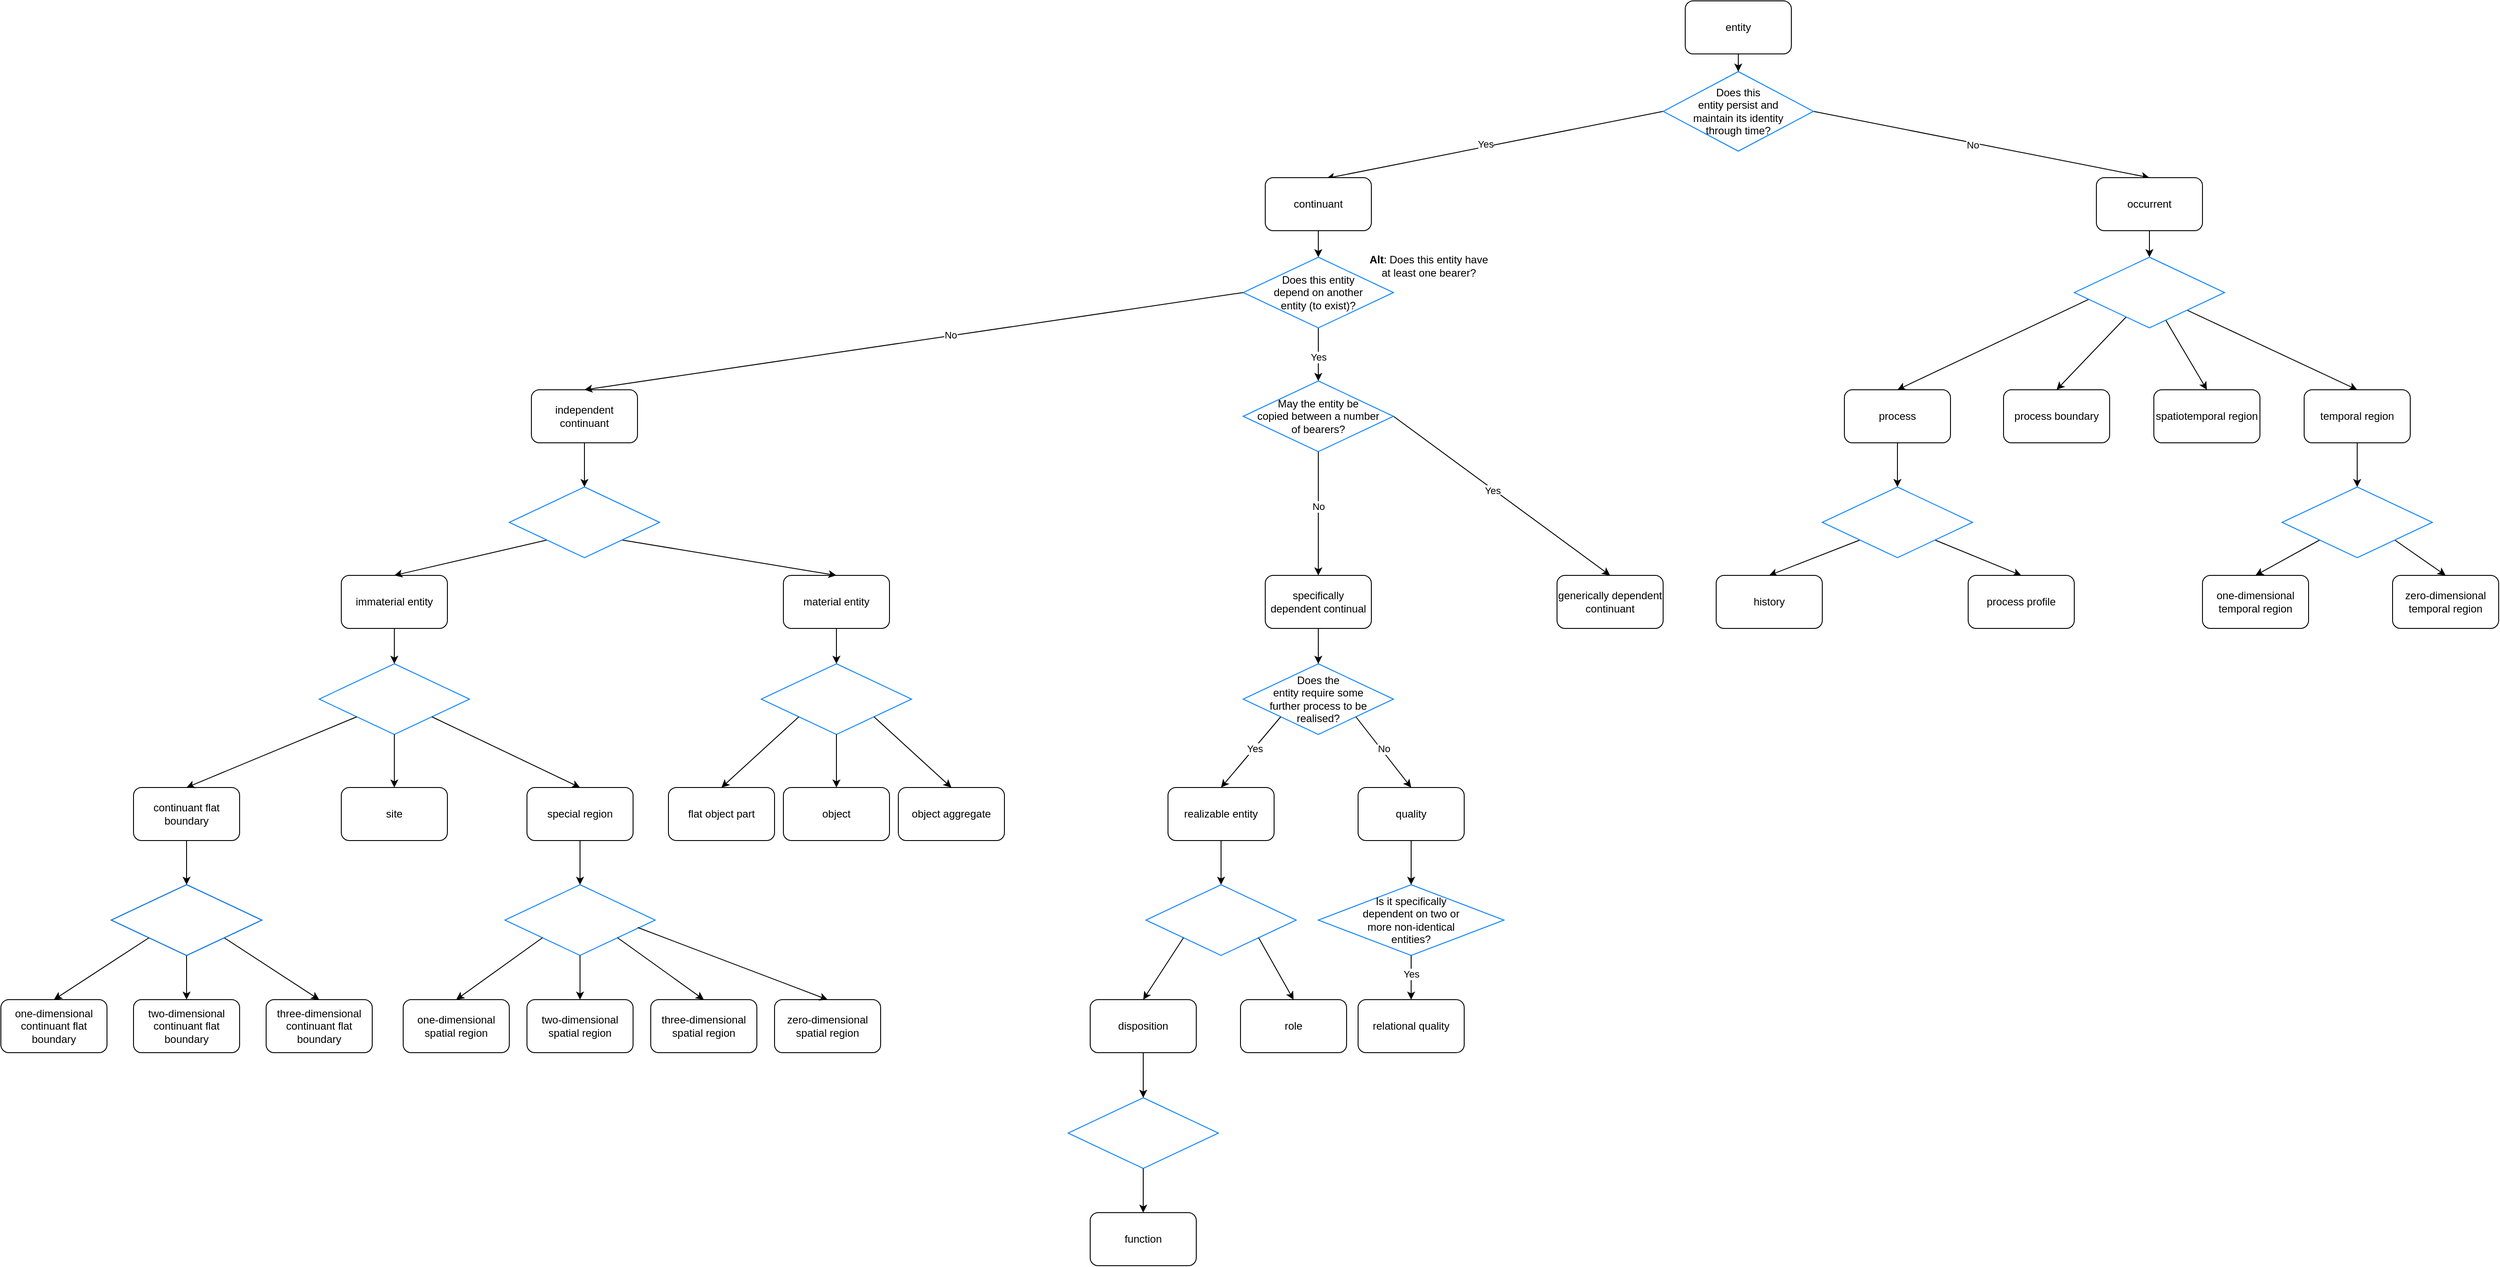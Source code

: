 <mxfile version="14.6.3" type="device"><diagram id="ZpSXVwY4Fpyx30kcCnn2" name="Page-1"><mxGraphModel dx="3151" dy="288" grid="1" gridSize="10" guides="1" tooltips="1" connect="1" arrows="1" fold="1" page="1" pageScale="1" pageWidth="850" pageHeight="1100" math="0" shadow="0"><root><mxCell id="0"/><mxCell id="1" parent="0"/><mxCell id="7tf9QUAhqpp5ZMHyf5yW-3" style="edgeStyle=orthogonalEdgeStyle;rounded=0;orthogonalLoop=1;jettySize=auto;html=1;exitX=0.5;exitY=1;exitDx=0;exitDy=0;" parent="1" source="7tf9QUAhqpp5ZMHyf5yW-1" target="7tf9QUAhqpp5ZMHyf5yW-2" edge="1"><mxGeometry relative="1" as="geometry"/></mxCell><mxCell id="7tf9QUAhqpp5ZMHyf5yW-1" value="entity" style="rounded=1;whiteSpace=wrap;html=1;" parent="1" vertex="1"><mxGeometry x="770" y="20" width="120" height="60" as="geometry"/></mxCell><mxCell id="7tf9QUAhqpp5ZMHyf5yW-6" style="rounded=0;orthogonalLoop=1;jettySize=auto;html=1;exitX=0;exitY=0.5;exitDx=0;exitDy=0;entryX=0.578;entryY=0.013;entryDx=0;entryDy=0;entryPerimeter=0;" parent="1" source="7tf9QUAhqpp5ZMHyf5yW-2" target="7tf9QUAhqpp5ZMHyf5yW-4" edge="1"><mxGeometry relative="1" as="geometry"/></mxCell><mxCell id="hiO9VmSxXJZ0S8sMKiFD-1" value="Yes" style="edgeLabel;html=1;align=center;verticalAlign=middle;resizable=0;points=[];" vertex="1" connectable="0" parent="7tf9QUAhqpp5ZMHyf5yW-6"><mxGeometry x="0.053" y="-3" relative="1" as="geometry"><mxPoint as="offset"/></mxGeometry></mxCell><mxCell id="7tf9QUAhqpp5ZMHyf5yW-7" style="rounded=0;orthogonalLoop=1;jettySize=auto;html=1;exitX=1;exitY=0.5;exitDx=0;exitDy=0;entryX=0.5;entryY=0;entryDx=0;entryDy=0;" parent="1" source="7tf9QUAhqpp5ZMHyf5yW-2" target="7tf9QUAhqpp5ZMHyf5yW-5" edge="1"><mxGeometry relative="1" as="geometry"/></mxCell><mxCell id="hiO9VmSxXJZ0S8sMKiFD-2" value="No" style="edgeLabel;html=1;align=center;verticalAlign=middle;resizable=0;points=[];" vertex="1" connectable="0" parent="7tf9QUAhqpp5ZMHyf5yW-7"><mxGeometry x="-0.11" relative="1" as="geometry"><mxPoint x="11" y="4" as="offset"/></mxGeometry></mxCell><mxCell id="7tf9QUAhqpp5ZMHyf5yW-2" value="&lt;font&gt;&lt;font style=&quot;font-size: 12px&quot;&gt;Does this &lt;br&gt;entity persist and &lt;br&gt;maintain its identity &lt;br&gt;through time?&lt;/font&gt;&lt;br&gt;&lt;/font&gt;" style="rhombus;whiteSpace=wrap;html=1;strokeColor=#007FFF;" parent="1" vertex="1"><mxGeometry x="745" y="100" width="170" height="90" as="geometry"/></mxCell><mxCell id="7tf9QUAhqpp5ZMHyf5yW-10" style="edgeStyle=none;rounded=0;orthogonalLoop=1;jettySize=auto;html=1;exitX=0.5;exitY=1;exitDx=0;exitDy=0;entryX=0.5;entryY=0;entryDx=0;entryDy=0;" parent="1" source="7tf9QUAhqpp5ZMHyf5yW-4" target="7tf9QUAhqpp5ZMHyf5yW-9" edge="1"><mxGeometry relative="1" as="geometry"/></mxCell><mxCell id="7tf9QUAhqpp5ZMHyf5yW-4" value="continuant" style="rounded=1;whiteSpace=wrap;html=1;" parent="1" vertex="1"><mxGeometry x="295" y="220" width="120" height="60" as="geometry"/></mxCell><mxCell id="7tf9QUAhqpp5ZMHyf5yW-12" style="edgeStyle=none;rounded=0;orthogonalLoop=1;jettySize=auto;html=1;exitX=0.5;exitY=1;exitDx=0;exitDy=0;" parent="1" source="7tf9QUAhqpp5ZMHyf5yW-5" target="7tf9QUAhqpp5ZMHyf5yW-11" edge="1"><mxGeometry relative="1" as="geometry"/></mxCell><mxCell id="7tf9QUAhqpp5ZMHyf5yW-5" value="occurrent" style="rounded=1;whiteSpace=wrap;html=1;" parent="1" vertex="1"><mxGeometry x="1235" y="220" width="120" height="60" as="geometry"/></mxCell><mxCell id="7tf9QUAhqpp5ZMHyf5yW-8" value="generically dependent continuant" style="rounded=1;whiteSpace=wrap;html=1;" parent="1" vertex="1"><mxGeometry x="625" y="670" width="120" height="60" as="geometry"/></mxCell><mxCell id="7tf9QUAhqpp5ZMHyf5yW-15" style="edgeStyle=none;rounded=0;orthogonalLoop=1;jettySize=auto;html=1;exitX=1;exitY=0.5;exitDx=0;exitDy=0;entryX=0.5;entryY=0;entryDx=0;entryDy=0;" parent="1" source="hiO9VmSxXJZ0S8sMKiFD-8" target="7tf9QUAhqpp5ZMHyf5yW-8" edge="1"><mxGeometry relative="1" as="geometry"/></mxCell><mxCell id="hiO9VmSxXJZ0S8sMKiFD-12" value="Yes" style="edgeLabel;html=1;align=center;verticalAlign=middle;resizable=0;points=[];" vertex="1" connectable="0" parent="7tf9QUAhqpp5ZMHyf5yW-15"><mxGeometry x="-0.08" y="-1" relative="1" as="geometry"><mxPoint as="offset"/></mxGeometry></mxCell><mxCell id="7tf9QUAhqpp5ZMHyf5yW-17" style="edgeStyle=none;rounded=0;orthogonalLoop=1;jettySize=auto;html=1;exitX=0.5;exitY=1;exitDx=0;exitDy=0;" parent="1" source="7tf9QUAhqpp5ZMHyf5yW-9" target="hiO9VmSxXJZ0S8sMKiFD-8" edge="1"><mxGeometry relative="1" as="geometry"><mxPoint x="90" y="400" as="sourcePoint"/></mxGeometry></mxCell><mxCell id="hiO9VmSxXJZ0S8sMKiFD-11" value="Yes" style="edgeLabel;html=1;align=center;verticalAlign=middle;resizable=0;points=[];" vertex="1" connectable="0" parent="7tf9QUAhqpp5ZMHyf5yW-17"><mxGeometry x="-0.262" y="3" relative="1" as="geometry"><mxPoint x="-3" y="11" as="offset"/></mxGeometry></mxCell><mxCell id="7tf9QUAhqpp5ZMHyf5yW-9" value="Does this entity &lt;br&gt;depend on another &lt;br&gt;entity (to exist)?" style="rhombus;whiteSpace=wrap;html=1;strokeColor=#007FFF;" parent="1" vertex="1"><mxGeometry x="270" y="310" width="170" height="80" as="geometry"/></mxCell><mxCell id="7tf9QUAhqpp5ZMHyf5yW-90" style="edgeStyle=none;rounded=0;orthogonalLoop=1;jettySize=auto;html=1;entryX=0.5;entryY=0;entryDx=0;entryDy=0;exitX=0.102;exitY=0.59;exitDx=0;exitDy=0;exitPerimeter=0;" parent="1" source="7tf9QUAhqpp5ZMHyf5yW-11" target="7tf9QUAhqpp5ZMHyf5yW-86" edge="1"><mxGeometry relative="1" as="geometry"><mxPoint x="1226" y="370" as="sourcePoint"/></mxGeometry></mxCell><mxCell id="7tf9QUAhqpp5ZMHyf5yW-91" style="edgeStyle=none;rounded=0;orthogonalLoop=1;jettySize=auto;html=1;entryX=0.5;entryY=0;entryDx=0;entryDy=0;" parent="1" source="7tf9QUAhqpp5ZMHyf5yW-11" target="7tf9QUAhqpp5ZMHyf5yW-87" edge="1"><mxGeometry relative="1" as="geometry"/></mxCell><mxCell id="7tf9QUAhqpp5ZMHyf5yW-92" style="edgeStyle=none;rounded=0;orthogonalLoop=1;jettySize=auto;html=1;entryX=0.5;entryY=0;entryDx=0;entryDy=0;" parent="1" source="7tf9QUAhqpp5ZMHyf5yW-11" target="7tf9QUAhqpp5ZMHyf5yW-88" edge="1"><mxGeometry relative="1" as="geometry"/></mxCell><mxCell id="7tf9QUAhqpp5ZMHyf5yW-93" style="edgeStyle=none;rounded=0;orthogonalLoop=1;jettySize=auto;html=1;entryX=0.5;entryY=0;entryDx=0;entryDy=0;" parent="1" source="7tf9QUAhqpp5ZMHyf5yW-11" target="7tf9QUAhqpp5ZMHyf5yW-89" edge="1"><mxGeometry relative="1" as="geometry"/></mxCell><mxCell id="7tf9QUAhqpp5ZMHyf5yW-11" value="" style="rhombus;whiteSpace=wrap;html=1;strokeColor=#007FFF;" parent="1" vertex="1"><mxGeometry x="1210" y="310" width="170" height="80" as="geometry"/></mxCell><mxCell id="7tf9QUAhqpp5ZMHyf5yW-95" style="edgeStyle=none;rounded=0;orthogonalLoop=1;jettySize=auto;html=1;exitX=0.5;exitY=1;exitDx=0;exitDy=0;entryX=0.5;entryY=0;entryDx=0;entryDy=0;" parent="1" source="7tf9QUAhqpp5ZMHyf5yW-86" target="7tf9QUAhqpp5ZMHyf5yW-94" edge="1"><mxGeometry relative="1" as="geometry"/></mxCell><mxCell id="7tf9QUAhqpp5ZMHyf5yW-86" value="process" style="rounded=1;whiteSpace=wrap;html=1;" parent="1" vertex="1"><mxGeometry x="950" y="460" width="120" height="60" as="geometry"/></mxCell><mxCell id="7tf9QUAhqpp5ZMHyf5yW-87" value="process boundary" style="rounded=1;whiteSpace=wrap;html=1;" parent="1" vertex="1"><mxGeometry x="1130" y="460" width="120" height="60" as="geometry"/></mxCell><mxCell id="7tf9QUAhqpp5ZMHyf5yW-88" value="spatiotemporal region" style="rounded=1;whiteSpace=wrap;html=1;" parent="1" vertex="1"><mxGeometry x="1300" y="460" width="120" height="60" as="geometry"/></mxCell><mxCell id="7tf9QUAhqpp5ZMHyf5yW-101" style="edgeStyle=none;rounded=0;orthogonalLoop=1;jettySize=auto;html=1;exitX=0.5;exitY=1;exitDx=0;exitDy=0;" parent="1" source="7tf9QUAhqpp5ZMHyf5yW-89" target="7tf9QUAhqpp5ZMHyf5yW-100" edge="1"><mxGeometry relative="1" as="geometry"/></mxCell><mxCell id="7tf9QUAhqpp5ZMHyf5yW-89" value="temporal region" style="rounded=1;whiteSpace=wrap;html=1;" parent="1" vertex="1"><mxGeometry x="1470" y="460" width="120" height="60" as="geometry"/></mxCell><mxCell id="7tf9QUAhqpp5ZMHyf5yW-98" style="edgeStyle=none;rounded=0;orthogonalLoop=1;jettySize=auto;html=1;exitX=0;exitY=1;exitDx=0;exitDy=0;entryX=0.5;entryY=0;entryDx=0;entryDy=0;" parent="1" source="7tf9QUAhqpp5ZMHyf5yW-94" target="7tf9QUAhqpp5ZMHyf5yW-96" edge="1"><mxGeometry relative="1" as="geometry"/></mxCell><mxCell id="7tf9QUAhqpp5ZMHyf5yW-99" style="edgeStyle=none;rounded=0;orthogonalLoop=1;jettySize=auto;html=1;exitX=1;exitY=1;exitDx=0;exitDy=0;entryX=0.5;entryY=0;entryDx=0;entryDy=0;" parent="1" source="7tf9QUAhqpp5ZMHyf5yW-94" target="7tf9QUAhqpp5ZMHyf5yW-97" edge="1"><mxGeometry relative="1" as="geometry"/></mxCell><mxCell id="7tf9QUAhqpp5ZMHyf5yW-94" value="" style="rhombus;whiteSpace=wrap;html=1;strokeColor=#007FFF;" parent="1" vertex="1"><mxGeometry x="925" y="570" width="170" height="80" as="geometry"/></mxCell><mxCell id="7tf9QUAhqpp5ZMHyf5yW-96" value="history" style="rounded=1;whiteSpace=wrap;html=1;" parent="1" vertex="1"><mxGeometry x="805" y="670" width="120" height="60" as="geometry"/></mxCell><mxCell id="7tf9QUAhqpp5ZMHyf5yW-97" value="process profile" style="rounded=1;whiteSpace=wrap;html=1;" parent="1" vertex="1"><mxGeometry x="1090" y="670" width="120" height="60" as="geometry"/></mxCell><mxCell id="7tf9QUAhqpp5ZMHyf5yW-104" style="edgeStyle=none;rounded=0;orthogonalLoop=1;jettySize=auto;html=1;exitX=0;exitY=1;exitDx=0;exitDy=0;entryX=0.5;entryY=0;entryDx=0;entryDy=0;" parent="1" source="7tf9QUAhqpp5ZMHyf5yW-100" target="7tf9QUAhqpp5ZMHyf5yW-102" edge="1"><mxGeometry relative="1" as="geometry"/></mxCell><mxCell id="7tf9QUAhqpp5ZMHyf5yW-105" style="edgeStyle=none;rounded=0;orthogonalLoop=1;jettySize=auto;html=1;exitX=1;exitY=1;exitDx=0;exitDy=0;entryX=0.5;entryY=0;entryDx=0;entryDy=0;" parent="1" source="7tf9QUAhqpp5ZMHyf5yW-100" target="7tf9QUAhqpp5ZMHyf5yW-103" edge="1"><mxGeometry relative="1" as="geometry"/></mxCell><mxCell id="7tf9QUAhqpp5ZMHyf5yW-100" value="" style="rhombus;whiteSpace=wrap;html=1;strokeColor=#007FFF;" parent="1" vertex="1"><mxGeometry x="1445" y="570" width="170" height="80" as="geometry"/></mxCell><mxCell id="7tf9QUAhqpp5ZMHyf5yW-102" value="one-dimensional temporal region" style="rounded=1;whiteSpace=wrap;html=1;" parent="1" vertex="1"><mxGeometry x="1355" y="670" width="120" height="60" as="geometry"/></mxCell><mxCell id="7tf9QUAhqpp5ZMHyf5yW-103" value="zero-dimensional temporal region" style="rounded=1;whiteSpace=wrap;html=1;" parent="1" vertex="1"><mxGeometry x="1570" y="670" width="120" height="60" as="geometry"/></mxCell><mxCell id="hiO9VmSxXJZ0S8sMKiFD-5" value="" style="group" vertex="1" connectable="0" parent="1"><mxGeometry x="-1130" y="460" width="1130" height="750" as="geometry"/></mxCell><mxCell id="7tf9QUAhqpp5ZMHyf5yW-13" value="independent continuant" style="rounded=1;whiteSpace=wrap;html=1;" parent="hiO9VmSxXJZ0S8sMKiFD-5" vertex="1"><mxGeometry x="595" width="120" height="60" as="geometry"/></mxCell><mxCell id="7tf9QUAhqpp5ZMHyf5yW-18" value="immaterial entity" style="rounded=1;whiteSpace=wrap;html=1;" parent="hiO9VmSxXJZ0S8sMKiFD-5" vertex="1"><mxGeometry x="380" y="210" width="120" height="60" as="geometry"/></mxCell><mxCell id="7tf9QUAhqpp5ZMHyf5yW-19" value="material entity" style="rounded=1;whiteSpace=wrap;html=1;" parent="hiO9VmSxXJZ0S8sMKiFD-5" vertex="1"><mxGeometry x="880" y="210" width="120" height="60" as="geometry"/></mxCell><mxCell id="7tf9QUAhqpp5ZMHyf5yW-22" style="edgeStyle=none;rounded=0;orthogonalLoop=1;jettySize=auto;html=1;exitX=0;exitY=1;exitDx=0;exitDy=0;entryX=0.5;entryY=0;entryDx=0;entryDy=0;" parent="hiO9VmSxXJZ0S8sMKiFD-5" source="7tf9QUAhqpp5ZMHyf5yW-20" target="7tf9QUAhqpp5ZMHyf5yW-18" edge="1"><mxGeometry relative="1" as="geometry"/></mxCell><mxCell id="7tf9QUAhqpp5ZMHyf5yW-23" style="edgeStyle=none;rounded=0;orthogonalLoop=1;jettySize=auto;html=1;exitX=1;exitY=1;exitDx=0;exitDy=0;entryX=0.5;entryY=0;entryDx=0;entryDy=0;" parent="hiO9VmSxXJZ0S8sMKiFD-5" source="7tf9QUAhqpp5ZMHyf5yW-20" target="7tf9QUAhqpp5ZMHyf5yW-19" edge="1"><mxGeometry relative="1" as="geometry"/></mxCell><mxCell id="7tf9QUAhqpp5ZMHyf5yW-20" value="" style="rhombus;whiteSpace=wrap;html=1;strokeColor=#007FFF;" parent="hiO9VmSxXJZ0S8sMKiFD-5" vertex="1"><mxGeometry x="570" y="110" width="170" height="80" as="geometry"/></mxCell><mxCell id="7tf9QUAhqpp5ZMHyf5yW-21" style="edgeStyle=none;rounded=0;orthogonalLoop=1;jettySize=auto;html=1;exitX=0.5;exitY=1;exitDx=0;exitDy=0;entryX=0.5;entryY=0;entryDx=0;entryDy=0;" parent="hiO9VmSxXJZ0S8sMKiFD-5" source="7tf9QUAhqpp5ZMHyf5yW-13" target="7tf9QUAhqpp5ZMHyf5yW-20" edge="1"><mxGeometry relative="1" as="geometry"/></mxCell><mxCell id="7tf9QUAhqpp5ZMHyf5yW-30" value="" style="rhombus;whiteSpace=wrap;html=1;strokeColor=#007FFF;" parent="hiO9VmSxXJZ0S8sMKiFD-5" vertex="1"><mxGeometry x="355" y="310" width="170" height="80" as="geometry"/></mxCell><mxCell id="7tf9QUAhqpp5ZMHyf5yW-31" style="edgeStyle=none;rounded=0;orthogonalLoop=1;jettySize=auto;html=1;exitX=0.5;exitY=1;exitDx=0;exitDy=0;entryX=0.5;entryY=0;entryDx=0;entryDy=0;" parent="hiO9VmSxXJZ0S8sMKiFD-5" source="7tf9QUAhqpp5ZMHyf5yW-18" target="7tf9QUAhqpp5ZMHyf5yW-30" edge="1"><mxGeometry relative="1" as="geometry"/></mxCell><mxCell id="7tf9QUAhqpp5ZMHyf5yW-32" value="continuant flat boundary" style="rounded=1;whiteSpace=wrap;html=1;" parent="hiO9VmSxXJZ0S8sMKiFD-5" vertex="1"><mxGeometry x="145" y="450" width="120" height="60" as="geometry"/></mxCell><mxCell id="7tf9QUAhqpp5ZMHyf5yW-35" style="edgeStyle=none;rounded=0;orthogonalLoop=1;jettySize=auto;html=1;exitX=0;exitY=1;exitDx=0;exitDy=0;entryX=0.5;entryY=0;entryDx=0;entryDy=0;" parent="hiO9VmSxXJZ0S8sMKiFD-5" source="7tf9QUAhqpp5ZMHyf5yW-30" target="7tf9QUAhqpp5ZMHyf5yW-32" edge="1"><mxGeometry relative="1" as="geometry"/></mxCell><mxCell id="7tf9QUAhqpp5ZMHyf5yW-33" value="site" style="rounded=1;whiteSpace=wrap;html=1;" parent="hiO9VmSxXJZ0S8sMKiFD-5" vertex="1"><mxGeometry x="380" y="450" width="120" height="60" as="geometry"/></mxCell><mxCell id="7tf9QUAhqpp5ZMHyf5yW-36" style="edgeStyle=none;rounded=0;orthogonalLoop=1;jettySize=auto;html=1;exitX=0.5;exitY=1;exitDx=0;exitDy=0;entryX=0.5;entryY=0;entryDx=0;entryDy=0;" parent="hiO9VmSxXJZ0S8sMKiFD-5" source="7tf9QUAhqpp5ZMHyf5yW-30" target="7tf9QUAhqpp5ZMHyf5yW-33" edge="1"><mxGeometry relative="1" as="geometry"/></mxCell><mxCell id="7tf9QUAhqpp5ZMHyf5yW-34" value="special region" style="rounded=1;whiteSpace=wrap;html=1;" parent="hiO9VmSxXJZ0S8sMKiFD-5" vertex="1"><mxGeometry x="590" y="450" width="120" height="60" as="geometry"/></mxCell><mxCell id="7tf9QUAhqpp5ZMHyf5yW-37" style="edgeStyle=none;rounded=0;orthogonalLoop=1;jettySize=auto;html=1;exitX=1;exitY=1;exitDx=0;exitDy=0;entryX=0.5;entryY=0;entryDx=0;entryDy=0;" parent="hiO9VmSxXJZ0S8sMKiFD-5" source="7tf9QUAhqpp5ZMHyf5yW-30" target="7tf9QUAhqpp5ZMHyf5yW-34" edge="1"><mxGeometry relative="1" as="geometry"/></mxCell><mxCell id="7tf9QUAhqpp5ZMHyf5yW-38" value="" style="rhombus;whiteSpace=wrap;html=1;" parent="hiO9VmSxXJZ0S8sMKiFD-5" vertex="1"><mxGeometry x="120" y="560" width="170" height="80" as="geometry"/></mxCell><mxCell id="7tf9QUAhqpp5ZMHyf5yW-39" style="edgeStyle=none;rounded=0;orthogonalLoop=1;jettySize=auto;html=1;exitX=0.5;exitY=1;exitDx=0;exitDy=0;entryX=0.5;entryY=0;entryDx=0;entryDy=0;" parent="hiO9VmSxXJZ0S8sMKiFD-5" source="7tf9QUAhqpp5ZMHyf5yW-32" target="7tf9QUAhqpp5ZMHyf5yW-38" edge="1"><mxGeometry relative="1" as="geometry"/></mxCell><mxCell id="7tf9QUAhqpp5ZMHyf5yW-41" value="two-dimensional continuant flat boundary" style="rounded=1;whiteSpace=wrap;html=1;" parent="hiO9VmSxXJZ0S8sMKiFD-5" vertex="1"><mxGeometry x="145" y="690" width="120" height="60" as="geometry"/></mxCell><mxCell id="7tf9QUAhqpp5ZMHyf5yW-44" style="edgeStyle=none;rounded=0;orthogonalLoop=1;jettySize=auto;html=1;exitX=0.5;exitY=1;exitDx=0;exitDy=0;entryX=0.5;entryY=0;entryDx=0;entryDy=0;" parent="hiO9VmSxXJZ0S8sMKiFD-5" source="7tf9QUAhqpp5ZMHyf5yW-38" target="7tf9QUAhqpp5ZMHyf5yW-41" edge="1"><mxGeometry relative="1" as="geometry"/></mxCell><mxCell id="7tf9QUAhqpp5ZMHyf5yW-42" value="three-dimensional continuant flat boundary" style="rounded=1;whiteSpace=wrap;html=1;" parent="hiO9VmSxXJZ0S8sMKiFD-5" vertex="1"><mxGeometry x="295" y="690" width="120" height="60" as="geometry"/></mxCell><mxCell id="7tf9QUAhqpp5ZMHyf5yW-45" style="edgeStyle=none;rounded=0;orthogonalLoop=1;jettySize=auto;html=1;exitX=1;exitY=1;exitDx=0;exitDy=0;entryX=0.5;entryY=0;entryDx=0;entryDy=0;" parent="hiO9VmSxXJZ0S8sMKiFD-5" source="7tf9QUAhqpp5ZMHyf5yW-38" target="7tf9QUAhqpp5ZMHyf5yW-42" edge="1"><mxGeometry relative="1" as="geometry"/></mxCell><mxCell id="7tf9QUAhqpp5ZMHyf5yW-49" value="" style="rhombus;whiteSpace=wrap;html=1;strokeColor=#007FFF;" parent="hiO9VmSxXJZ0S8sMKiFD-5" vertex="1"><mxGeometry x="565" y="560" width="170" height="80" as="geometry"/></mxCell><mxCell id="7tf9QUAhqpp5ZMHyf5yW-53" style="edgeStyle=none;rounded=0;orthogonalLoop=1;jettySize=auto;html=1;exitX=0.5;exitY=1;exitDx=0;exitDy=0;entryX=0.5;entryY=0;entryDx=0;entryDy=0;" parent="hiO9VmSxXJZ0S8sMKiFD-5" source="7tf9QUAhqpp5ZMHyf5yW-34" target="7tf9QUAhqpp5ZMHyf5yW-49" edge="1"><mxGeometry relative="1" as="geometry"/></mxCell><mxCell id="7tf9QUAhqpp5ZMHyf5yW-50" value="one-dimensional spatial region" style="rounded=1;whiteSpace=wrap;html=1;" parent="hiO9VmSxXJZ0S8sMKiFD-5" vertex="1"><mxGeometry x="450" y="690" width="120" height="60" as="geometry"/></mxCell><mxCell id="7tf9QUAhqpp5ZMHyf5yW-46" style="edgeStyle=none;rounded=0;orthogonalLoop=1;jettySize=auto;html=1;exitX=0;exitY=1;exitDx=0;exitDy=0;entryX=0.5;entryY=0;entryDx=0;entryDy=0;" parent="hiO9VmSxXJZ0S8sMKiFD-5" source="7tf9QUAhqpp5ZMHyf5yW-49" target="7tf9QUAhqpp5ZMHyf5yW-50" edge="1"><mxGeometry relative="1" as="geometry"/></mxCell><mxCell id="7tf9QUAhqpp5ZMHyf5yW-51" value="two-dimensional spatial region" style="rounded=1;whiteSpace=wrap;html=1;" parent="hiO9VmSxXJZ0S8sMKiFD-5" vertex="1"><mxGeometry x="590" y="690" width="120" height="60" as="geometry"/></mxCell><mxCell id="7tf9QUAhqpp5ZMHyf5yW-47" style="edgeStyle=none;rounded=0;orthogonalLoop=1;jettySize=auto;html=1;exitX=0.5;exitY=1;exitDx=0;exitDy=0;entryX=0.5;entryY=0;entryDx=0;entryDy=0;" parent="hiO9VmSxXJZ0S8sMKiFD-5" source="7tf9QUAhqpp5ZMHyf5yW-49" target="7tf9QUAhqpp5ZMHyf5yW-51" edge="1"><mxGeometry relative="1" as="geometry"/></mxCell><mxCell id="7tf9QUAhqpp5ZMHyf5yW-52" value="three-dimensional spatial region" style="rounded=1;whiteSpace=wrap;html=1;" parent="hiO9VmSxXJZ0S8sMKiFD-5" vertex="1"><mxGeometry x="730" y="690" width="120" height="60" as="geometry"/></mxCell><mxCell id="7tf9QUAhqpp5ZMHyf5yW-48" style="edgeStyle=none;rounded=0;orthogonalLoop=1;jettySize=auto;html=1;entryX=0.5;entryY=0;entryDx=0;entryDy=0;exitX=1;exitY=1;exitDx=0;exitDy=0;" parent="hiO9VmSxXJZ0S8sMKiFD-5" source="7tf9QUAhqpp5ZMHyf5yW-49" target="7tf9QUAhqpp5ZMHyf5yW-52" edge="1"><mxGeometry relative="1" as="geometry"><mxPoint x="735" y="620" as="sourcePoint"/></mxGeometry></mxCell><mxCell id="7tf9QUAhqpp5ZMHyf5yW-54" value="zero-dimensional spatial region" style="rounded=1;whiteSpace=wrap;html=1;" parent="hiO9VmSxXJZ0S8sMKiFD-5" vertex="1"><mxGeometry x="870" y="690" width="120" height="60" as="geometry"/></mxCell><mxCell id="7tf9QUAhqpp5ZMHyf5yW-55" style="edgeStyle=none;rounded=0;orthogonalLoop=1;jettySize=auto;html=1;exitX=0.884;exitY=0.605;exitDx=0;exitDy=0;entryX=0.5;entryY=0;entryDx=0;entryDy=0;exitPerimeter=0;" parent="hiO9VmSxXJZ0S8sMKiFD-5" source="7tf9QUAhqpp5ZMHyf5yW-49" target="7tf9QUAhqpp5ZMHyf5yW-54" edge="1"><mxGeometry relative="1" as="geometry"/></mxCell><mxCell id="7tf9QUAhqpp5ZMHyf5yW-56" value="" style="rhombus;whiteSpace=wrap;html=1;strokeColor=#007FFF;" parent="hiO9VmSxXJZ0S8sMKiFD-5" vertex="1"><mxGeometry x="855" y="310" width="170" height="80" as="geometry"/></mxCell><mxCell id="7tf9QUAhqpp5ZMHyf5yW-57" style="edgeStyle=none;rounded=0;orthogonalLoop=1;jettySize=auto;html=1;exitX=0.5;exitY=1;exitDx=0;exitDy=0;entryX=0.5;entryY=0;entryDx=0;entryDy=0;" parent="hiO9VmSxXJZ0S8sMKiFD-5" source="7tf9QUAhqpp5ZMHyf5yW-19" target="7tf9QUAhqpp5ZMHyf5yW-56" edge="1"><mxGeometry relative="1" as="geometry"/></mxCell><mxCell id="7tf9QUAhqpp5ZMHyf5yW-58" value="flat object part" style="rounded=1;whiteSpace=wrap;html=1;" parent="hiO9VmSxXJZ0S8sMKiFD-5" vertex="1"><mxGeometry x="750" y="450" width="120" height="60" as="geometry"/></mxCell><mxCell id="7tf9QUAhqpp5ZMHyf5yW-63" style="edgeStyle=none;rounded=0;orthogonalLoop=1;jettySize=auto;html=1;exitX=0;exitY=1;exitDx=0;exitDy=0;entryX=0.5;entryY=0;entryDx=0;entryDy=0;" parent="hiO9VmSxXJZ0S8sMKiFD-5" source="7tf9QUAhqpp5ZMHyf5yW-56" target="7tf9QUAhqpp5ZMHyf5yW-58" edge="1"><mxGeometry relative="1" as="geometry"/></mxCell><mxCell id="7tf9QUAhqpp5ZMHyf5yW-59" value="object" style="rounded=1;whiteSpace=wrap;html=1;" parent="hiO9VmSxXJZ0S8sMKiFD-5" vertex="1"><mxGeometry x="880" y="450" width="120" height="60" as="geometry"/></mxCell><mxCell id="7tf9QUAhqpp5ZMHyf5yW-61" style="edgeStyle=none;rounded=0;orthogonalLoop=1;jettySize=auto;html=1;exitX=0.5;exitY=1;exitDx=0;exitDy=0;entryX=0.5;entryY=0;entryDx=0;entryDy=0;" parent="hiO9VmSxXJZ0S8sMKiFD-5" source="7tf9QUAhqpp5ZMHyf5yW-56" target="7tf9QUAhqpp5ZMHyf5yW-59" edge="1"><mxGeometry relative="1" as="geometry"/></mxCell><mxCell id="7tf9QUAhqpp5ZMHyf5yW-60" value="object aggregate" style="rounded=1;whiteSpace=wrap;html=1;" parent="hiO9VmSxXJZ0S8sMKiFD-5" vertex="1"><mxGeometry x="1010" y="450" width="120" height="60" as="geometry"/></mxCell><mxCell id="7tf9QUAhqpp5ZMHyf5yW-62" style="edgeStyle=none;rounded=0;orthogonalLoop=1;jettySize=auto;html=1;exitX=1;exitY=1;exitDx=0;exitDy=0;entryX=0.5;entryY=0;entryDx=0;entryDy=0;" parent="hiO9VmSxXJZ0S8sMKiFD-5" source="7tf9QUAhqpp5ZMHyf5yW-56" target="7tf9QUAhqpp5ZMHyf5yW-60" edge="1"><mxGeometry relative="1" as="geometry"/></mxCell><mxCell id="7tf9QUAhqpp5ZMHyf5yW-65" value="" style="rhombus;whiteSpace=wrap;html=1;" parent="hiO9VmSxXJZ0S8sMKiFD-5" vertex="1"><mxGeometry x="120" y="560" width="170" height="80" as="geometry"/></mxCell><mxCell id="7tf9QUAhqpp5ZMHyf5yW-67" value="" style="rhombus;whiteSpace=wrap;html=1;strokeColor=#007FFF;" parent="hiO9VmSxXJZ0S8sMKiFD-5" vertex="1"><mxGeometry x="120" y="560" width="170" height="80" as="geometry"/></mxCell><mxCell id="7tf9QUAhqpp5ZMHyf5yW-40" value="one-dimensional continuant flat boundary" style="rounded=1;whiteSpace=wrap;html=1;" parent="hiO9VmSxXJZ0S8sMKiFD-5" vertex="1"><mxGeometry x="-5" y="690" width="120" height="60" as="geometry"/></mxCell><mxCell id="7tf9QUAhqpp5ZMHyf5yW-43" style="edgeStyle=none;rounded=0;orthogonalLoop=1;jettySize=auto;html=1;exitX=0;exitY=1;exitDx=0;exitDy=0;entryX=0.5;entryY=0;entryDx=0;entryDy=0;" parent="hiO9VmSxXJZ0S8sMKiFD-5" source="7tf9QUAhqpp5ZMHyf5yW-38" target="7tf9QUAhqpp5ZMHyf5yW-40" edge="1"><mxGeometry relative="1" as="geometry"/></mxCell><mxCell id="7tf9QUAhqpp5ZMHyf5yW-16" style="edgeStyle=none;rounded=0;orthogonalLoop=1;jettySize=auto;html=1;exitX=0;exitY=0.5;exitDx=0;exitDy=0;entryX=0.5;entryY=0;entryDx=0;entryDy=0;" parent="1" source="7tf9QUAhqpp5ZMHyf5yW-9" target="7tf9QUAhqpp5ZMHyf5yW-13" edge="1"><mxGeometry relative="1" as="geometry"/></mxCell><mxCell id="hiO9VmSxXJZ0S8sMKiFD-10" value="No" style="edgeLabel;html=1;align=center;verticalAlign=middle;resizable=0;points=[];" vertex="1" connectable="0" parent="7tf9QUAhqpp5ZMHyf5yW-16"><mxGeometry x="-0.11" y="-1" relative="1" as="geometry"><mxPoint as="offset"/></mxGeometry></mxCell><mxCell id="hiO9VmSxXJZ0S8sMKiFD-6" value="" style="group" vertex="1" connectable="0" parent="1"><mxGeometry x="25" y="636" width="540" height="750" as="geometry"/></mxCell><mxCell id="7tf9QUAhqpp5ZMHyf5yW-72" value="Is it&amp;nbsp;specifically&lt;br&gt;dependent on&amp;nbsp;two or&lt;br&gt;more non-identical &lt;br&gt;entities?" style="rhombus;whiteSpace=wrap;html=1;strokeColor=#007FFF;" parent="hiO9VmSxXJZ0S8sMKiFD-6" vertex="1"><mxGeometry x="330" y="384" width="210" height="80" as="geometry"/></mxCell><mxCell id="7tf9QUAhqpp5ZMHyf5yW-14" value="specifically dependent continual" style="rounded=1;whiteSpace=wrap;html=1;" parent="hiO9VmSxXJZ0S8sMKiFD-6" vertex="1"><mxGeometry x="270" y="34" width="120" height="60" as="geometry"/></mxCell><mxCell id="7tf9QUAhqpp5ZMHyf5yW-24" value="Does the &lt;br&gt;entity require some&lt;br&gt;further&amp;nbsp;process to be &lt;br&gt;realised?" style="rhombus;whiteSpace=wrap;html=1;strokeColor=#007FFF;" parent="hiO9VmSxXJZ0S8sMKiFD-6" vertex="1"><mxGeometry x="245" y="134" width="170" height="80" as="geometry"/></mxCell><mxCell id="7tf9QUAhqpp5ZMHyf5yW-25" style="edgeStyle=none;rounded=0;orthogonalLoop=1;jettySize=auto;html=1;exitX=0.5;exitY=1;exitDx=0;exitDy=0;entryX=0.5;entryY=0;entryDx=0;entryDy=0;" parent="hiO9VmSxXJZ0S8sMKiFD-6" source="7tf9QUAhqpp5ZMHyf5yW-14" target="7tf9QUAhqpp5ZMHyf5yW-24" edge="1"><mxGeometry as="geometry"/></mxCell><mxCell id="7tf9QUAhqpp5ZMHyf5yW-26" value="realizable entity" style="rounded=1;whiteSpace=wrap;html=1;" parent="hiO9VmSxXJZ0S8sMKiFD-6" vertex="1"><mxGeometry x="160" y="274" width="120" height="60" as="geometry"/></mxCell><mxCell id="7tf9QUAhqpp5ZMHyf5yW-28" style="edgeStyle=none;rounded=0;orthogonalLoop=1;jettySize=auto;html=1;exitX=0;exitY=1;exitDx=0;exitDy=0;entryX=0.5;entryY=0;entryDx=0;entryDy=0;" parent="hiO9VmSxXJZ0S8sMKiFD-6" source="7tf9QUAhqpp5ZMHyf5yW-24" target="7tf9QUAhqpp5ZMHyf5yW-26" edge="1"><mxGeometry as="geometry"/></mxCell><mxCell id="hiO9VmSxXJZ0S8sMKiFD-17" value="Yes" style="edgeLabel;html=1;align=center;verticalAlign=middle;resizable=0;points=[];" vertex="1" connectable="0" parent="7tf9QUAhqpp5ZMHyf5yW-28"><mxGeometry relative="1" as="geometry"><mxPoint x="4" y="-4" as="offset"/></mxGeometry></mxCell><mxCell id="7tf9QUAhqpp5ZMHyf5yW-27" value="quality" style="rounded=1;whiteSpace=wrap;html=1;" parent="hiO9VmSxXJZ0S8sMKiFD-6" vertex="1"><mxGeometry x="375" y="274" width="120" height="60" as="geometry"/></mxCell><mxCell id="7tf9QUAhqpp5ZMHyf5yW-29" style="edgeStyle=none;rounded=0;orthogonalLoop=1;jettySize=auto;html=1;exitX=1;exitY=1;exitDx=0;exitDy=0;entryX=0.5;entryY=0;entryDx=0;entryDy=0;" parent="hiO9VmSxXJZ0S8sMKiFD-6" source="7tf9QUAhqpp5ZMHyf5yW-24" target="7tf9QUAhqpp5ZMHyf5yW-27" edge="1"><mxGeometry as="geometry"/></mxCell><mxCell id="hiO9VmSxXJZ0S8sMKiFD-18" value="No" style="edgeLabel;html=1;align=center;verticalAlign=middle;resizable=0;points=[];" vertex="1" connectable="0" parent="7tf9QUAhqpp5ZMHyf5yW-29"><mxGeometry relative="1" as="geometry"><mxPoint y="-4" as="offset"/></mxGeometry></mxCell><mxCell id="7tf9QUAhqpp5ZMHyf5yW-74" value="relational quality" style="rounded=1;whiteSpace=wrap;html=1;" parent="hiO9VmSxXJZ0S8sMKiFD-6" vertex="1"><mxGeometry x="375" y="514" width="120" height="60" as="geometry"/></mxCell><mxCell id="7tf9QUAhqpp5ZMHyf5yW-76" value="" style="rhombus;whiteSpace=wrap;html=1;strokeColor=#007FFF;" parent="hiO9VmSxXJZ0S8sMKiFD-6" vertex="1"><mxGeometry x="135" y="384" width="170" height="80" as="geometry"/></mxCell><mxCell id="7tf9QUAhqpp5ZMHyf5yW-77" style="edgeStyle=none;rounded=0;orthogonalLoop=1;jettySize=auto;html=1;exitX=0.5;exitY=1;exitDx=0;exitDy=0;entryX=0.5;entryY=0;entryDx=0;entryDy=0;" parent="hiO9VmSxXJZ0S8sMKiFD-6" source="7tf9QUAhqpp5ZMHyf5yW-26" target="7tf9QUAhqpp5ZMHyf5yW-76" edge="1"><mxGeometry x="15" as="geometry"/></mxCell><mxCell id="7tf9QUAhqpp5ZMHyf5yW-78" value="role" style="rounded=1;whiteSpace=wrap;html=1;" parent="hiO9VmSxXJZ0S8sMKiFD-6" vertex="1"><mxGeometry x="242" y="514" width="120" height="60" as="geometry"/></mxCell><mxCell id="7tf9QUAhqpp5ZMHyf5yW-80" style="edgeStyle=none;rounded=0;orthogonalLoop=1;jettySize=auto;html=1;exitX=1;exitY=1;exitDx=0;exitDy=0;entryX=0.5;entryY=0;entryDx=0;entryDy=0;" parent="hiO9VmSxXJZ0S8sMKiFD-6" source="7tf9QUAhqpp5ZMHyf5yW-76" target="7tf9QUAhqpp5ZMHyf5yW-78" edge="1"><mxGeometry x="15" as="geometry"><mxPoint x="305" y="514" as="targetPoint"/></mxGeometry></mxCell><mxCell id="7tf9QUAhqpp5ZMHyf5yW-79" value="disposition" style="rounded=1;whiteSpace=wrap;html=1;" parent="hiO9VmSxXJZ0S8sMKiFD-6" vertex="1"><mxGeometry x="72" y="514" width="120" height="60" as="geometry"/></mxCell><mxCell id="7tf9QUAhqpp5ZMHyf5yW-81" style="edgeStyle=none;rounded=0;orthogonalLoop=1;jettySize=auto;html=1;exitX=0;exitY=1;exitDx=0;exitDy=0;entryX=0.5;entryY=0;entryDx=0;entryDy=0;" parent="hiO9VmSxXJZ0S8sMKiFD-6" source="7tf9QUAhqpp5ZMHyf5yW-76" target="7tf9QUAhqpp5ZMHyf5yW-79" edge="1"><mxGeometry x="15" as="geometry"/></mxCell><mxCell id="7tf9QUAhqpp5ZMHyf5yW-82" value="" style="rhombus;whiteSpace=wrap;html=1;strokeColor=#007FFF;" parent="hiO9VmSxXJZ0S8sMKiFD-6" vertex="1"><mxGeometry x="47" y="625" width="170" height="80" as="geometry"/></mxCell><mxCell id="7tf9QUAhqpp5ZMHyf5yW-83" style="edgeStyle=none;rounded=0;orthogonalLoop=1;jettySize=auto;html=1;exitX=0.5;exitY=1;exitDx=0;exitDy=0;entryX=0.5;entryY=0;entryDx=0;entryDy=0;" parent="hiO9VmSxXJZ0S8sMKiFD-6" source="7tf9QUAhqpp5ZMHyf5yW-79" target="7tf9QUAhqpp5ZMHyf5yW-82" edge="1"><mxGeometry x="47" y="65" as="geometry"/></mxCell><mxCell id="7tf9QUAhqpp5ZMHyf5yW-84" value="function" style="rounded=1;whiteSpace=wrap;html=1;" parent="hiO9VmSxXJZ0S8sMKiFD-6" vertex="1"><mxGeometry x="72" y="755" width="120" height="60" as="geometry"/></mxCell><mxCell id="7tf9QUAhqpp5ZMHyf5yW-85" style="edgeStyle=none;rounded=0;orthogonalLoop=1;jettySize=auto;html=1;exitX=0.5;exitY=1;exitDx=0;exitDy=0;entryX=0.5;entryY=0;entryDx=0;entryDy=0;" parent="hiO9VmSxXJZ0S8sMKiFD-6" source="7tf9QUAhqpp5ZMHyf5yW-82" target="7tf9QUAhqpp5ZMHyf5yW-84" edge="1"><mxGeometry x="47" y="65" as="geometry"/></mxCell><mxCell id="7tf9QUAhqpp5ZMHyf5yW-73" style="edgeStyle=none;rounded=0;orthogonalLoop=1;jettySize=auto;html=1;exitX=0.5;exitY=1;exitDx=0;exitDy=0;" parent="hiO9VmSxXJZ0S8sMKiFD-6" source="7tf9QUAhqpp5ZMHyf5yW-27" target="7tf9QUAhqpp5ZMHyf5yW-72" edge="1"><mxGeometry relative="1" as="geometry"/></mxCell><mxCell id="7tf9QUAhqpp5ZMHyf5yW-75" style="edgeStyle=none;rounded=0;orthogonalLoop=1;jettySize=auto;html=1;exitX=0.5;exitY=1;exitDx=0;exitDy=0;entryX=0.5;entryY=0;entryDx=0;entryDy=0;" parent="hiO9VmSxXJZ0S8sMKiFD-6" source="7tf9QUAhqpp5ZMHyf5yW-72" target="7tf9QUAhqpp5ZMHyf5yW-74" edge="1"><mxGeometry relative="1" as="geometry"/></mxCell><mxCell id="hiO9VmSxXJZ0S8sMKiFD-19" value="Yes" style="edgeLabel;html=1;align=center;verticalAlign=middle;resizable=0;points=[];" vertex="1" connectable="0" parent="7tf9QUAhqpp5ZMHyf5yW-75"><mxGeometry x="-0.161" relative="1" as="geometry"><mxPoint as="offset"/></mxGeometry></mxCell><mxCell id="hiO9VmSxXJZ0S8sMKiFD-9" style="edgeStyle=orthogonalEdgeStyle;rounded=0;orthogonalLoop=1;jettySize=auto;html=1;exitX=0.5;exitY=1;exitDx=0;exitDy=0;" edge="1" parent="1" source="hiO9VmSxXJZ0S8sMKiFD-8" target="7tf9QUAhqpp5ZMHyf5yW-14"><mxGeometry relative="1" as="geometry"/></mxCell><mxCell id="hiO9VmSxXJZ0S8sMKiFD-13" value="No" style="edgeLabel;html=1;align=center;verticalAlign=middle;resizable=0;points=[];" vertex="1" connectable="0" parent="hiO9VmSxXJZ0S8sMKiFD-9"><mxGeometry x="-0.236" y="1" relative="1" as="geometry"><mxPoint x="-1" y="8" as="offset"/></mxGeometry></mxCell><mxCell id="hiO9VmSxXJZ0S8sMKiFD-8" value="May the entity be &lt;br&gt;copied between a number &lt;br&gt;of bearers?" style="rhombus;whiteSpace=wrap;html=1;strokeColor=#007FFF;" vertex="1" parent="1"><mxGeometry x="270" y="450" width="170" height="80" as="geometry"/></mxCell><mxCell id="hiO9VmSxXJZ0S8sMKiFD-21" value="&lt;b&gt;Alt&lt;/b&gt;: Does this entity have at least one bearer?" style="text;html=1;strokeColor=none;fillColor=none;align=center;verticalAlign=middle;whiteSpace=wrap;rounded=0;" vertex="1" parent="1"><mxGeometry x="410" y="310" width="140" height="20" as="geometry"/></mxCell></root></mxGraphModel></diagram></mxfile>